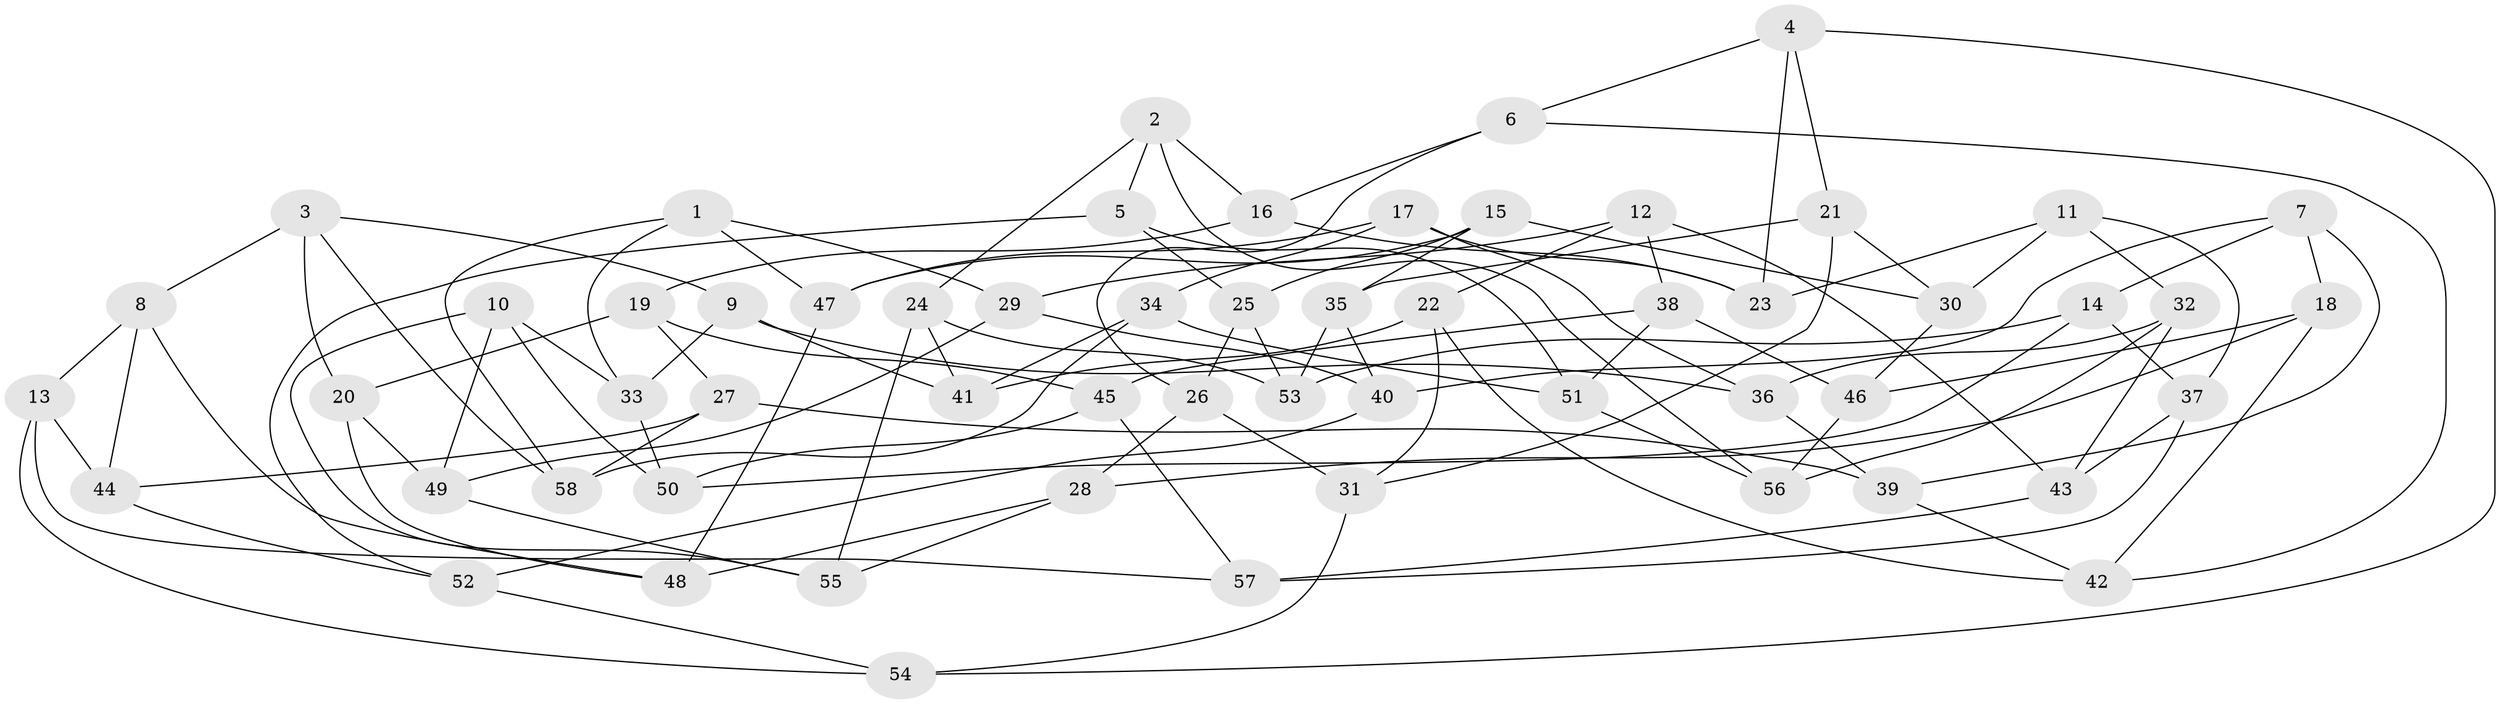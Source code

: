 // Generated by graph-tools (version 1.1) at 2025/16/03/09/25 04:16:15]
// undirected, 58 vertices, 116 edges
graph export_dot {
graph [start="1"]
  node [color=gray90,style=filled];
  1;
  2;
  3;
  4;
  5;
  6;
  7;
  8;
  9;
  10;
  11;
  12;
  13;
  14;
  15;
  16;
  17;
  18;
  19;
  20;
  21;
  22;
  23;
  24;
  25;
  26;
  27;
  28;
  29;
  30;
  31;
  32;
  33;
  34;
  35;
  36;
  37;
  38;
  39;
  40;
  41;
  42;
  43;
  44;
  45;
  46;
  47;
  48;
  49;
  50;
  51;
  52;
  53;
  54;
  55;
  56;
  57;
  58;
  1 -- 29;
  1 -- 58;
  1 -- 33;
  1 -- 47;
  2 -- 24;
  2 -- 16;
  2 -- 5;
  2 -- 56;
  3 -- 58;
  3 -- 9;
  3 -- 8;
  3 -- 20;
  4 -- 6;
  4 -- 54;
  4 -- 23;
  4 -- 21;
  5 -- 51;
  5 -- 52;
  5 -- 25;
  6 -- 26;
  6 -- 42;
  6 -- 16;
  7 -- 18;
  7 -- 40;
  7 -- 39;
  7 -- 14;
  8 -- 44;
  8 -- 13;
  8 -- 48;
  9 -- 36;
  9 -- 33;
  9 -- 41;
  10 -- 49;
  10 -- 33;
  10 -- 55;
  10 -- 50;
  11 -- 23;
  11 -- 37;
  11 -- 32;
  11 -- 30;
  12 -- 38;
  12 -- 43;
  12 -- 22;
  12 -- 29;
  13 -- 57;
  13 -- 54;
  13 -- 44;
  14 -- 37;
  14 -- 50;
  14 -- 53;
  15 -- 25;
  15 -- 47;
  15 -- 35;
  15 -- 30;
  16 -- 23;
  16 -- 19;
  17 -- 34;
  17 -- 47;
  17 -- 23;
  17 -- 36;
  18 -- 28;
  18 -- 42;
  18 -- 46;
  19 -- 45;
  19 -- 20;
  19 -- 27;
  20 -- 48;
  20 -- 49;
  21 -- 31;
  21 -- 35;
  21 -- 30;
  22 -- 42;
  22 -- 31;
  22 -- 41;
  24 -- 55;
  24 -- 41;
  24 -- 53;
  25 -- 26;
  25 -- 53;
  26 -- 31;
  26 -- 28;
  27 -- 58;
  27 -- 44;
  27 -- 39;
  28 -- 48;
  28 -- 55;
  29 -- 40;
  29 -- 49;
  30 -- 46;
  31 -- 54;
  32 -- 36;
  32 -- 56;
  32 -- 43;
  33 -- 50;
  34 -- 51;
  34 -- 41;
  34 -- 58;
  35 -- 40;
  35 -- 53;
  36 -- 39;
  37 -- 43;
  37 -- 57;
  38 -- 46;
  38 -- 45;
  38 -- 51;
  39 -- 42;
  40 -- 52;
  43 -- 57;
  44 -- 52;
  45 -- 50;
  45 -- 57;
  46 -- 56;
  47 -- 48;
  49 -- 55;
  51 -- 56;
  52 -- 54;
}

